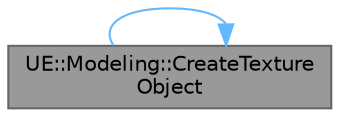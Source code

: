 digraph "UE::Modeling::CreateTextureObject"
{
 // INTERACTIVE_SVG=YES
 // LATEX_PDF_SIZE
  bgcolor="transparent";
  edge [fontname=Helvetica,fontsize=10,labelfontname=Helvetica,labelfontsize=10];
  node [fontname=Helvetica,fontsize=10,shape=box,height=0.2,width=0.4];
  rankdir="LR";
  Node1 [id="Node000001",label="UE::Modeling::CreateTexture\lObject",height=0.2,width=0.4,color="gray40", fillcolor="grey60", style="filled", fontcolor="black",tooltip="Create a new texture object based on the data in CreateTexParams."];
  Node1 -> Node1 [id="edge1_Node000001_Node000001",color="steelblue1",style="solid",tooltip=" "];
}
